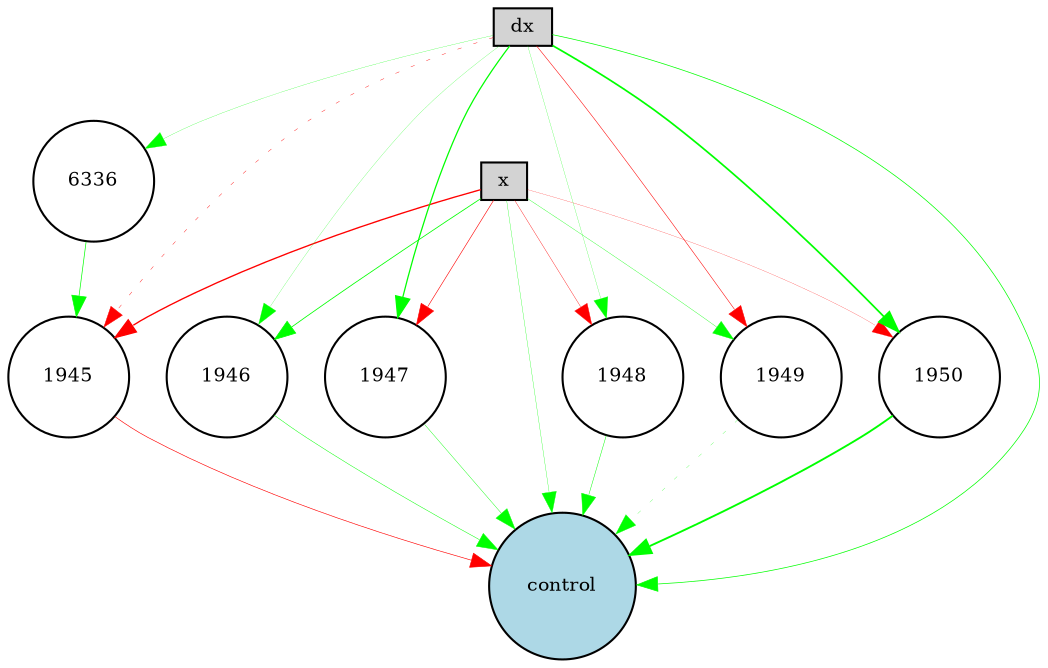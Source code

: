 digraph {
	node [fontsize=9 height=0.2 shape=circle width=0.2]
	x [fillcolor=lightgray shape=box style=filled]
	dx [fillcolor=lightgray shape=box style=filled]
	control [fillcolor=lightblue style=filled]
	6336 [fillcolor=white style=filled]
	1945 [fillcolor=white style=filled]
	1946 [fillcolor=white style=filled]
	1947 [fillcolor=white style=filled]
	1948 [fillcolor=white style=filled]
	1949 [fillcolor=white style=filled]
	1950 [fillcolor=white style=filled]
	1947 -> control [color=green penwidth=0.19678707180814425 style=solid]
	1946 -> control [color=green penwidth=0.22985963677121948 style=solid]
	x -> 1946 [color=green penwidth=0.3849861220003533 style=solid]
	x -> 1948 [color=red penwidth=0.17875353382590548 style=solid]
	1950 -> control [color=green penwidth=0.9104222419319551 style=solid]
	dx -> 1950 [color=green penwidth=0.8277828173672704 style=solid]
	1949 -> control [color=green penwidth=0.11397666859321205 style=dotted]
	dx -> 1946 [color=green penwidth=0.10056000447131033 style=solid]
	1945 -> control [color=red penwidth=0.2962476451298003 style=solid]
	dx -> 1949 [color=red penwidth=0.2581938888700006 style=solid]
	x -> 1950 [color=red penwidth=0.10654577995575812 style=solid]
	dx -> 1945 [color=red penwidth=0.18834141243366825 style=dotted]
	x -> control [color=green penwidth=0.1445132268437006 style=solid]
	x -> 1949 [color=green penwidth=0.1677104327695344 style=solid]
	dx -> 1948 [color=green penwidth=0.11106588008502477 style=solid]
	dx -> 1947 [color=green penwidth=0.6014731229799293 style=solid]
	1948 -> control [color=green penwidth=0.22805406140044535 style=solid]
	x -> 1947 [color=red penwidth=0.285672461272528 style=solid]
	x -> 1945 [color=red penwidth=0.6463298713194275 style=solid]
	dx -> control [color=green penwidth=0.3456342840826132 style=solid]
	dx -> 6336 [color=green penwidth=0.11486729291729925 style=solid]
	6336 -> 1945 [color=green penwidth=0.3313201381092835 style=solid]
}
